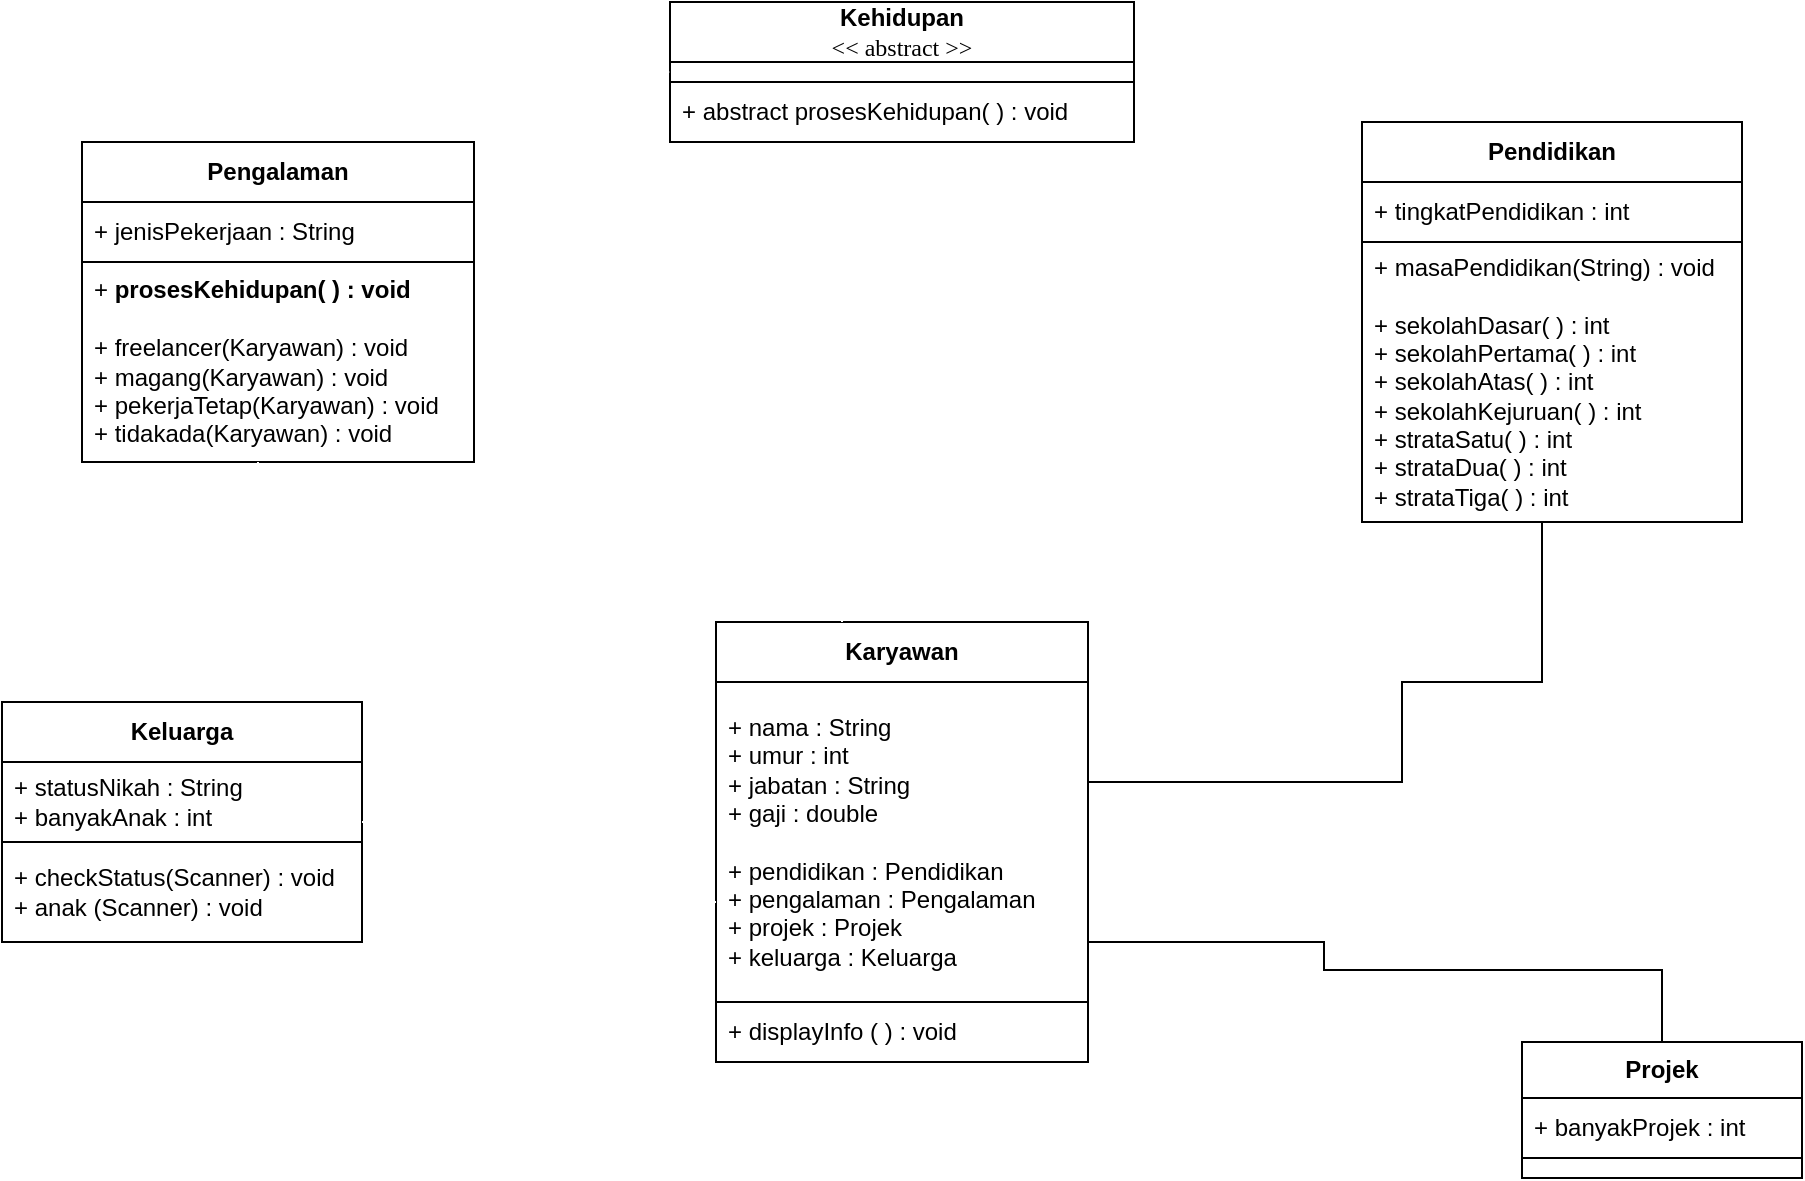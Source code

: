 <mxfile version="24.2.5" type="device">
  <diagram id="C5RBs43oDa-KdzZeNtuy" name="Page-1">
    <mxGraphModel dx="1134" dy="799" grid="1" gridSize="10" guides="1" tooltips="1" connect="1" arrows="1" fold="1" page="1" pageScale="1" pageWidth="1920" pageHeight="1200" math="0" shadow="0">
      <root>
        <mxCell id="WIyWlLk6GJQsqaUBKTNV-0" />
        <mxCell id="WIyWlLk6GJQsqaUBKTNV-1" parent="WIyWlLk6GJQsqaUBKTNV-0" />
        <mxCell id="oKF2KGMPnkljuJXZ-zU2-1" value="&lt;b&gt;Kehidupan&lt;/b&gt;&lt;br&gt;&lt;font face=&quot;Tahoma&quot;&gt;&amp;lt;&amp;lt; abstract &amp;gt;&amp;gt;&lt;/font&gt;" style="swimlane;fontStyle=0;childLayout=stackLayout;horizontal=1;startSize=30;horizontalStack=0;resizeParent=1;resizeParentMax=0;resizeLast=0;collapsible=1;marginBottom=0;whiteSpace=wrap;html=1;" vertex="1" parent="WIyWlLk6GJQsqaUBKTNV-1">
          <mxGeometry x="844" y="306" width="232" height="70" as="geometry" />
        </mxCell>
        <mxCell id="oKF2KGMPnkljuJXZ-zU2-2" value="" style="text;strokeColor=default;fillColor=none;align=left;verticalAlign=middle;spacingLeft=4;spacingRight=4;overflow=hidden;points=[[0,0.5],[1,0.5]];portConstraint=eastwest;rotatable=0;whiteSpace=wrap;html=1;" vertex="1" parent="oKF2KGMPnkljuJXZ-zU2-1">
          <mxGeometry y="30" width="232" height="10" as="geometry" />
        </mxCell>
        <mxCell id="oKF2KGMPnkljuJXZ-zU2-4" value="+ abstract prosesKehidupan( ) : void" style="text;strokeColor=none;fillColor=none;align=left;verticalAlign=middle;spacingLeft=4;spacingRight=4;overflow=hidden;points=[[0,0.5],[1,0.5]];portConstraint=eastwest;rotatable=0;whiteSpace=wrap;html=1;" vertex="1" parent="oKF2KGMPnkljuJXZ-zU2-1">
          <mxGeometry y="40" width="232" height="30" as="geometry" />
        </mxCell>
        <mxCell id="oKF2KGMPnkljuJXZ-zU2-9" style="edgeStyle=orthogonalEdgeStyle;rounded=0;orthogonalLoop=1;jettySize=auto;html=1;strokeColor=#FFFFFF;" edge="1" parent="WIyWlLk6GJQsqaUBKTNV-1" source="oKF2KGMPnkljuJXZ-zU2-5" target="oKF2KGMPnkljuJXZ-zU2-1">
          <mxGeometry relative="1" as="geometry" />
        </mxCell>
        <mxCell id="oKF2KGMPnkljuJXZ-zU2-5" value="&lt;b&gt;Pengalaman&lt;/b&gt;" style="swimlane;fontStyle=0;childLayout=stackLayout;horizontal=1;startSize=30;horizontalStack=0;resizeParent=1;resizeParentMax=0;resizeLast=0;collapsible=1;marginBottom=0;whiteSpace=wrap;html=1;" vertex="1" parent="WIyWlLk6GJQsqaUBKTNV-1">
          <mxGeometry x="550" y="376" width="196" height="160" as="geometry" />
        </mxCell>
        <mxCell id="oKF2KGMPnkljuJXZ-zU2-7" value="+ jenisPekerjaan : String" style="text;strokeColor=default;fillColor=none;align=left;verticalAlign=middle;spacingLeft=4;spacingRight=4;overflow=hidden;points=[[0,0.5],[1,0.5]];portConstraint=eastwest;rotatable=0;whiteSpace=wrap;html=1;" vertex="1" parent="oKF2KGMPnkljuJXZ-zU2-5">
          <mxGeometry y="30" width="196" height="30" as="geometry" />
        </mxCell>
        <mxCell id="oKF2KGMPnkljuJXZ-zU2-8" value="&lt;div&gt;+ &lt;b&gt;prosesKehidupan( ) : void&lt;/b&gt;&lt;/div&gt;&lt;div&gt;&lt;br&gt;&lt;/div&gt;+&amp;nbsp;freelancer(Karyawan) : void&lt;div&gt;+ magang(Karyawan) : void&lt;/div&gt;&lt;div&gt;+ pekerjaTetap(Karyawan) : void&lt;/div&gt;&lt;div&gt;+ tidakada(Karyawan) : void&lt;br&gt;&lt;/div&gt;" style="text;strokeColor=none;fillColor=none;align=left;verticalAlign=middle;spacingLeft=4;spacingRight=4;overflow=hidden;points=[[0,0.5],[1,0.5]];portConstraint=eastwest;rotatable=0;whiteSpace=wrap;html=1;" vertex="1" parent="oKF2KGMPnkljuJXZ-zU2-5">
          <mxGeometry y="60" width="196" height="100" as="geometry" />
        </mxCell>
        <mxCell id="oKF2KGMPnkljuJXZ-zU2-10" value="&lt;b&gt;Projek&lt;/b&gt;" style="swimlane;fontStyle=0;childLayout=stackLayout;horizontal=1;startSize=28;horizontalStack=0;resizeParent=1;resizeParentMax=0;resizeLast=0;collapsible=1;marginBottom=0;whiteSpace=wrap;html=1;" vertex="1" parent="WIyWlLk6GJQsqaUBKTNV-1">
          <mxGeometry x="1270" y="826" width="140" height="68" as="geometry" />
        </mxCell>
        <mxCell id="oKF2KGMPnkljuJXZ-zU2-12" value="+ banyakProjek : int" style="text;strokeColor=default;fillColor=none;align=left;verticalAlign=middle;spacingLeft=4;spacingRight=4;overflow=hidden;points=[[0,0.5],[1,0.5]];portConstraint=eastwest;rotatable=0;whiteSpace=wrap;html=1;" vertex="1" parent="oKF2KGMPnkljuJXZ-zU2-10">
          <mxGeometry y="28" width="140" height="30" as="geometry" />
        </mxCell>
        <mxCell id="oKF2KGMPnkljuJXZ-zU2-18" style="text;strokeColor=none;fillColor=none;align=left;verticalAlign=middle;spacingLeft=4;spacingRight=4;overflow=hidden;points=[[0,0.5],[1,0.5]];portConstraint=eastwest;rotatable=0;whiteSpace=wrap;html=1;" vertex="1" parent="oKF2KGMPnkljuJXZ-zU2-10">
          <mxGeometry y="58" width="140" height="10" as="geometry" />
        </mxCell>
        <mxCell id="oKF2KGMPnkljuJXZ-zU2-14" value="&lt;b&gt;Pendidikan&lt;/b&gt;" style="swimlane;fontStyle=0;childLayout=stackLayout;horizontal=1;startSize=30;horizontalStack=0;resizeParent=1;resizeParentMax=0;resizeLast=0;collapsible=1;marginBottom=0;whiteSpace=wrap;html=1;" vertex="1" parent="WIyWlLk6GJQsqaUBKTNV-1">
          <mxGeometry x="1190" y="366" width="190" height="200" as="geometry" />
        </mxCell>
        <mxCell id="oKF2KGMPnkljuJXZ-zU2-15" value="+ tingkatPendidikan : int" style="text;strokeColor=default;fillColor=none;align=left;verticalAlign=middle;spacingLeft=4;spacingRight=4;overflow=hidden;points=[[0,0.5],[1,0.5]];portConstraint=eastwest;rotatable=0;whiteSpace=wrap;html=1;" vertex="1" parent="oKF2KGMPnkljuJXZ-zU2-14">
          <mxGeometry y="30" width="190" height="30" as="geometry" />
        </mxCell>
        <mxCell id="oKF2KGMPnkljuJXZ-zU2-16" value="+ masaPendidikan(String) : void&lt;div&gt;&lt;br&gt;&lt;/div&gt;&lt;div&gt;+&amp;nbsp;sekolahDasar( ) : int&lt;/div&gt;&lt;div&gt;+&amp;nbsp;sekolahPertama( ) : int&lt;/div&gt;&lt;div&gt;+&amp;nbsp;sekolahAtas( ) : int&lt;/div&gt;&lt;div&gt;+&amp;nbsp;sekolahKejuruan( ) : int&lt;br&gt;&lt;/div&gt;&lt;div&gt;+ strataSatu( ) : int&lt;/div&gt;&lt;div&gt;+ strataDua( ) : int&lt;br&gt;&lt;/div&gt;&lt;div&gt;+ strataTiga( ) : int&lt;br&gt;&lt;/div&gt;" style="text;strokeColor=none;fillColor=none;align=left;verticalAlign=middle;spacingLeft=4;spacingRight=4;overflow=hidden;points=[[0,0.5],[1,0.5]];portConstraint=eastwest;rotatable=0;whiteSpace=wrap;html=1;" vertex="1" parent="oKF2KGMPnkljuJXZ-zU2-14">
          <mxGeometry y="60" width="190" height="140" as="geometry" />
        </mxCell>
        <mxCell id="oKF2KGMPnkljuJXZ-zU2-19" value="&lt;b&gt;Karyawan&lt;/b&gt;" style="swimlane;fontStyle=0;childLayout=stackLayout;horizontal=1;startSize=30;horizontalStack=0;resizeParent=1;resizeParentMax=0;resizeLast=0;collapsible=1;marginBottom=0;whiteSpace=wrap;html=1;" vertex="1" parent="WIyWlLk6GJQsqaUBKTNV-1">
          <mxGeometry x="867" y="616" width="186" height="220" as="geometry" />
        </mxCell>
        <mxCell id="oKF2KGMPnkljuJXZ-zU2-20" value="+ nama : String&lt;div&gt;+ umur : int&lt;/div&gt;&lt;div&gt;+ jabatan : String&lt;/div&gt;&lt;div&gt;+ gaji : double&lt;/div&gt;&lt;div&gt;&lt;br&gt;&lt;/div&gt;&lt;div&gt;+ pendidikan : Pendidikan&lt;/div&gt;&lt;div&gt;+ pengalaman : Pengalaman&lt;/div&gt;&lt;div&gt;+ projek : Projek&lt;/div&gt;&lt;div&gt;+ keluarga : Keluarga&lt;/div&gt;" style="text;strokeColor=default;fillColor=none;align=left;verticalAlign=middle;spacingLeft=4;spacingRight=4;overflow=hidden;points=[[0,0.5],[1,0.5]];portConstraint=eastwest;rotatable=0;whiteSpace=wrap;html=1;" vertex="1" parent="oKF2KGMPnkljuJXZ-zU2-19">
          <mxGeometry y="30" width="186" height="160" as="geometry" />
        </mxCell>
        <mxCell id="oKF2KGMPnkljuJXZ-zU2-21" value="+ displayInfo ( ) : void" style="text;strokeColor=none;fillColor=none;align=left;verticalAlign=middle;spacingLeft=4;spacingRight=4;overflow=hidden;points=[[0,0.5],[1,0.5]];portConstraint=eastwest;rotatable=0;whiteSpace=wrap;html=1;" vertex="1" parent="oKF2KGMPnkljuJXZ-zU2-19">
          <mxGeometry y="190" width="186" height="30" as="geometry" />
        </mxCell>
        <mxCell id="oKF2KGMPnkljuJXZ-zU2-23" value="&lt;b&gt;Keluarga&lt;/b&gt;" style="swimlane;fontStyle=0;childLayout=stackLayout;horizontal=1;startSize=30;horizontalStack=0;resizeParent=1;resizeParentMax=0;resizeLast=0;collapsible=1;marginBottom=0;whiteSpace=wrap;html=1;" vertex="1" parent="WIyWlLk6GJQsqaUBKTNV-1">
          <mxGeometry x="510" y="656" width="180" height="120" as="geometry" />
        </mxCell>
        <mxCell id="oKF2KGMPnkljuJXZ-zU2-24" value="+ statusNikah : String&lt;div&gt;+ banyakAnak : int&lt;/div&gt;" style="text;strokeColor=default;fillColor=none;align=left;verticalAlign=middle;spacingLeft=4;spacingRight=4;overflow=hidden;points=[[0,0.5],[1,0.5]];portConstraint=eastwest;rotatable=0;whiteSpace=wrap;html=1;" vertex="1" parent="oKF2KGMPnkljuJXZ-zU2-23">
          <mxGeometry y="30" width="180" height="40" as="geometry" />
        </mxCell>
        <mxCell id="oKF2KGMPnkljuJXZ-zU2-25" value="+&amp;nbsp;checkStatus(Scanner) : void&lt;div&gt;+ anak (Scanner) : void&lt;/div&gt;" style="text;strokeColor=none;fillColor=none;align=left;verticalAlign=middle;spacingLeft=4;spacingRight=4;overflow=hidden;points=[[0,0.5],[1,0.5]];portConstraint=eastwest;rotatable=0;whiteSpace=wrap;html=1;" vertex="1" parent="oKF2KGMPnkljuJXZ-zU2-23">
          <mxGeometry y="70" width="180" height="50" as="geometry" />
        </mxCell>
        <mxCell id="oKF2KGMPnkljuJXZ-zU2-33" value="" style="endArrow=none;html=1;rounded=0;edgeStyle=orthogonalEdgeStyle;" edge="1" parent="WIyWlLk6GJQsqaUBKTNV-1" source="oKF2KGMPnkljuJXZ-zU2-19" target="oKF2KGMPnkljuJXZ-zU2-10">
          <mxGeometry width="50" height="50" relative="1" as="geometry">
            <mxPoint x="1070" y="736" as="sourcePoint" />
            <mxPoint x="1120" y="686" as="targetPoint" />
            <Array as="points">
              <mxPoint x="1171" y="776" />
              <mxPoint x="1171" y="790" />
            </Array>
          </mxGeometry>
        </mxCell>
        <mxCell id="oKF2KGMPnkljuJXZ-zU2-34" value="" style="endArrow=none;html=1;rounded=0;edgeStyle=orthogonalEdgeStyle;strokeColor=default;" edge="1" parent="WIyWlLk6GJQsqaUBKTNV-1" source="oKF2KGMPnkljuJXZ-zU2-19" target="oKF2KGMPnkljuJXZ-zU2-14">
          <mxGeometry width="50" height="50" relative="1" as="geometry">
            <mxPoint x="730" y="596" as="sourcePoint" />
            <mxPoint x="1290" y="536" as="targetPoint" />
            <Array as="points">
              <mxPoint x="1210" y="696" />
              <mxPoint x="1210" y="646" />
              <mxPoint x="1280" y="646" />
            </Array>
          </mxGeometry>
        </mxCell>
        <mxCell id="oKF2KGMPnkljuJXZ-zU2-35" value="" style="endArrow=none;html=1;rounded=0;edgeStyle=orthogonalEdgeStyle;strokeColor=#FFFFFF;" edge="1" parent="WIyWlLk6GJQsqaUBKTNV-1" source="oKF2KGMPnkljuJXZ-zU2-19" target="oKF2KGMPnkljuJXZ-zU2-5">
          <mxGeometry width="50" height="50" relative="1" as="geometry">
            <mxPoint x="1140" y="616" as="sourcePoint" />
            <mxPoint x="1190" y="566" as="targetPoint" />
            <Array as="points">
              <mxPoint x="930" y="576" />
              <mxPoint x="638" y="576" />
            </Array>
          </mxGeometry>
        </mxCell>
        <mxCell id="oKF2KGMPnkljuJXZ-zU2-36" value="" style="endArrow=none;html=1;rounded=0;edgeStyle=orthogonalEdgeStyle;strokeColor=#FFFFFF;fillColor=#f5f5f5;" edge="1" parent="WIyWlLk6GJQsqaUBKTNV-1" source="oKF2KGMPnkljuJXZ-zU2-23" target="oKF2KGMPnkljuJXZ-zU2-19">
          <mxGeometry width="50" height="50" relative="1" as="geometry">
            <mxPoint x="740" y="786" as="sourcePoint" />
            <mxPoint x="800" y="666" as="targetPoint" />
            <Array as="points">
              <mxPoint x="784" y="716" />
              <mxPoint x="784" y="756" />
            </Array>
          </mxGeometry>
        </mxCell>
      </root>
    </mxGraphModel>
  </diagram>
</mxfile>
